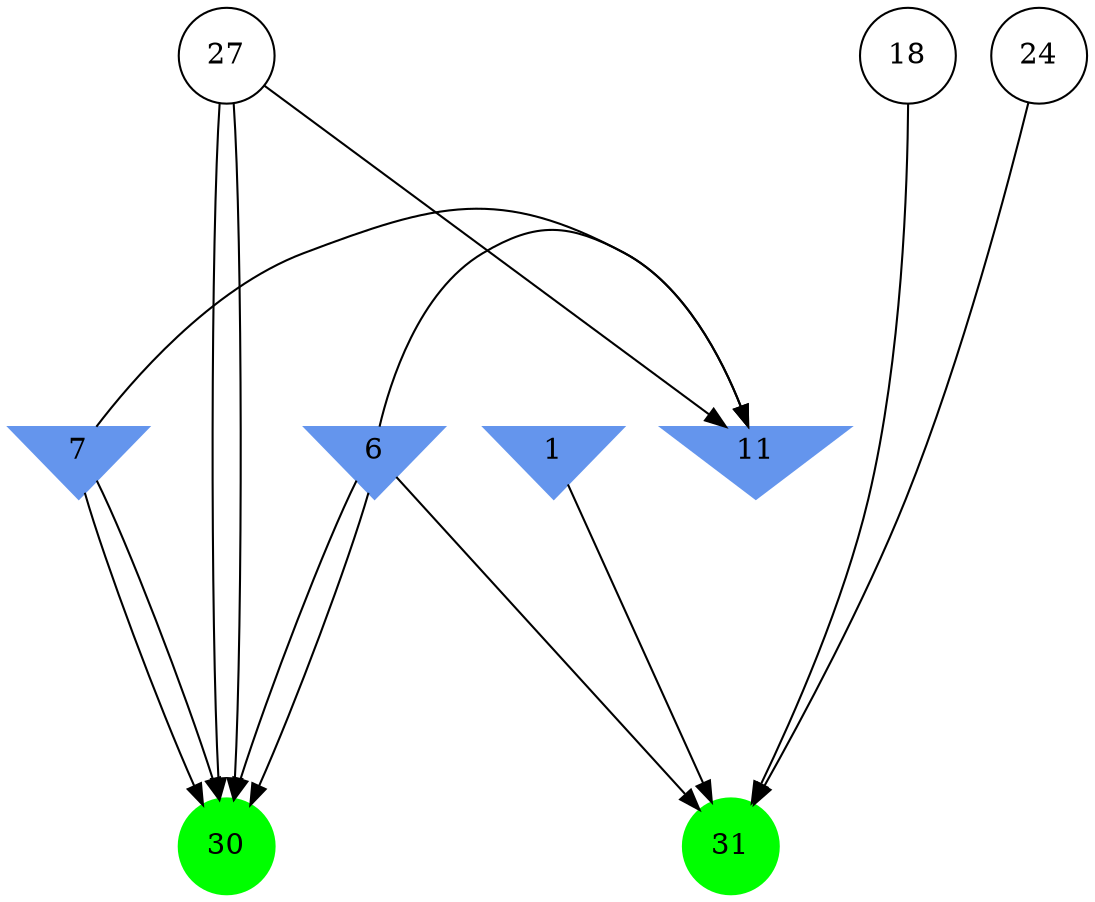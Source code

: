 digraph brain {
	ranksep=2.0;
	1 [shape=invtriangle,style=filled,color=cornflowerblue];
	6 [shape=invtriangle,style=filled,color=cornflowerblue];
	7 [shape=invtriangle,style=filled,color=cornflowerblue];
	11 [shape=invtriangle,style=filled,color=cornflowerblue];
	18 [shape=circle,color=black];
	24 [shape=circle,color=black];
	27 [shape=circle,color=black];
	30 [shape=circle,style=filled,color=green];
	31 [shape=circle,style=filled,color=green];
	1	->	31;
	6	->	31;
	18	->	31;
	24	->	31;
	27	->	11;
	27	->	30;
	27	->	30;
	7	->	11;
	7	->	30;
	7	->	30;
	6	->	11;
	6	->	30;
	6	->	30;
	{ rank=same; 1; 6; 7; 11; }
	{ rank=same; 18; 24; 27; }
	{ rank=same; 30; 31; }
}
